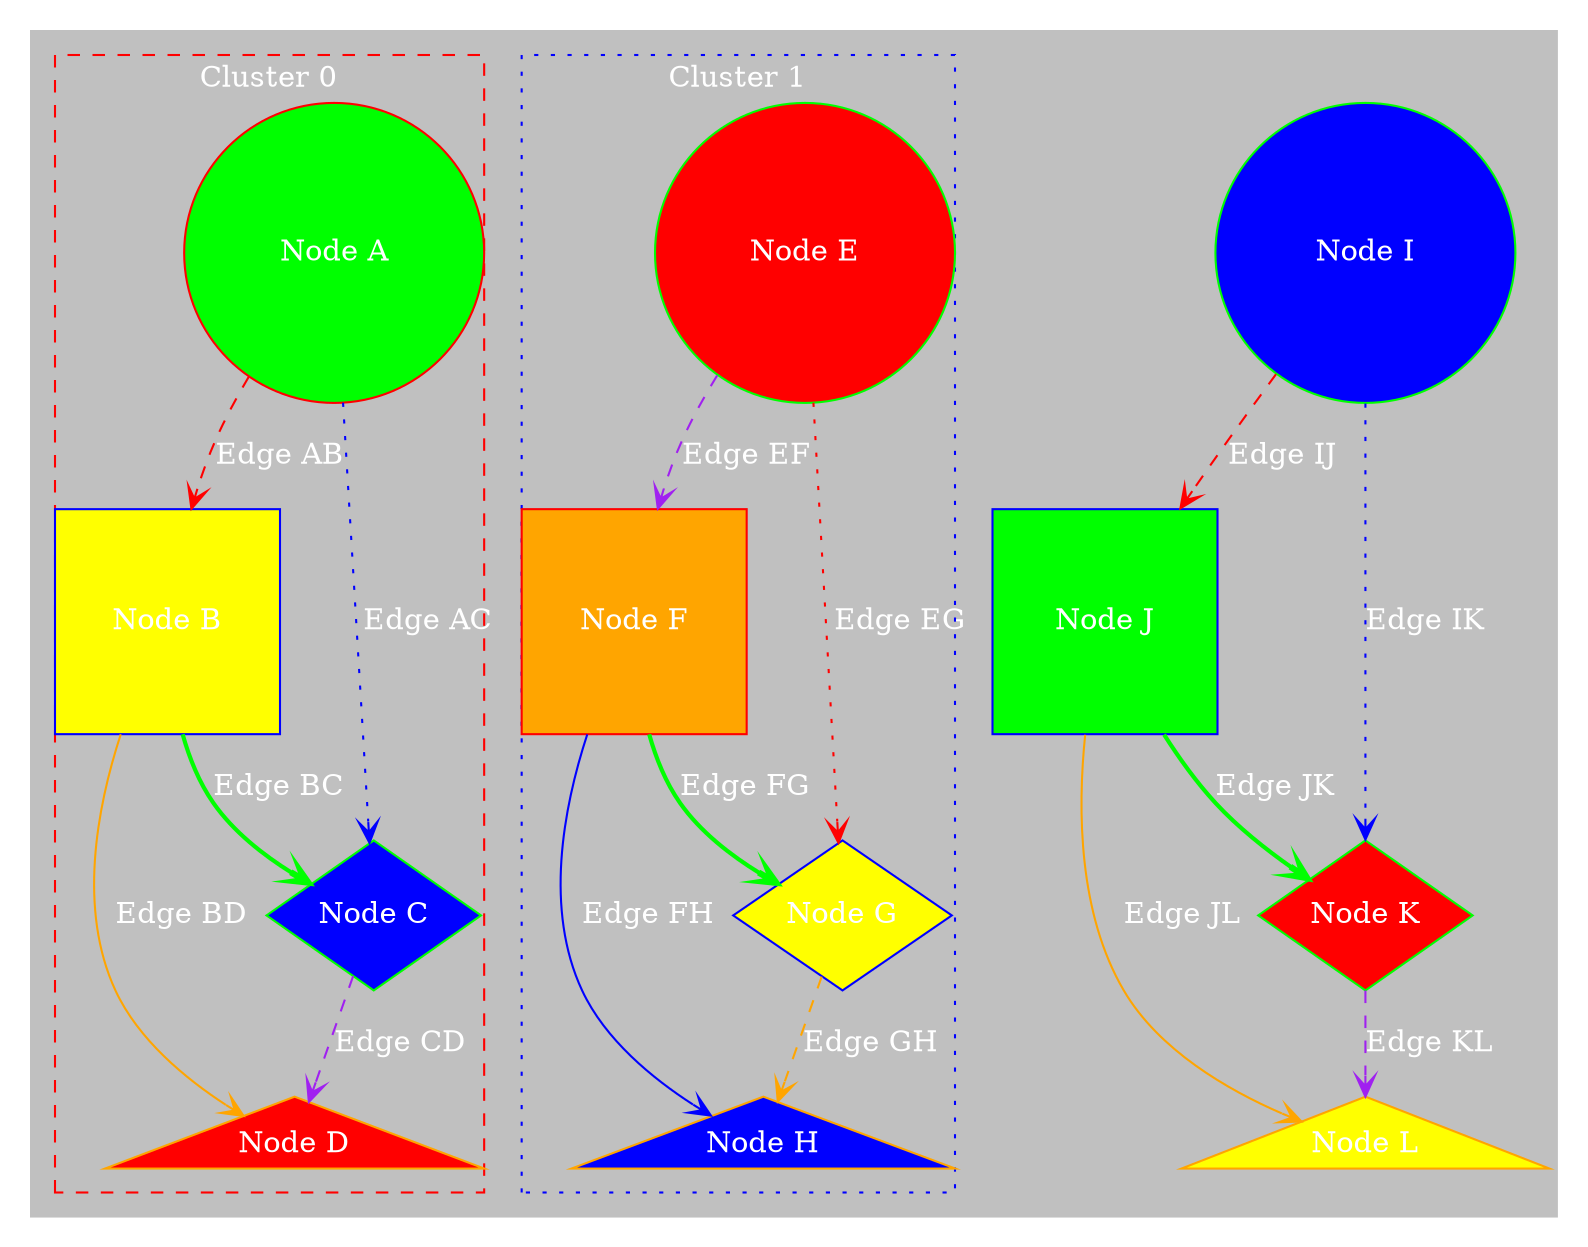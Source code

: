digraph G {
  graph [bgcolor=gray, margin=0.2];
  node [shape=oval, style=filled, fillcolor=white];
  edge [color=black, arrowhead=vee];

  subgraph cluster_0 {
    label="Cluster 0";
    style=dashed;
    color=red;
    fontcolor=white;
    A [label="Node A", color=red, fontcolor=white, shape=circle, style=filled, fillcolor=green, width=2, height=2];
    B [label="Node B", color=blue, fontcolor=white, shape=box, style=filled, fillcolor=yellow, width=1.5, height=1.5];
    C [label="Node C", color=green, fontcolor=white, shape=diamond, style=filled, fillcolor=blue, width=1, height=1];
    D [label="Node D", color=orange, fontcolor=white, shape=triangle, style=filled, fillcolor=red, width=0.5, height=0.5];
    A -> B [label="Edge AB", color=red, fontcolor=white, style=dashed, weight=1.5];
    A -> C [label="Edge AC", color=blue, fontcolor=white, style=dotted, weight=2.5];
    B -> C [label="Edge BC", color=green, fontcolor=white, style=bold, weight=0.5];
    B -> D [label="Edge BD", color=orange, fontcolor=white, style=solid, weight=3.5];
    C -> D [label="Edge CD", color=purple, fontcolor=white, style=dashed, weight=4.5];
  }

  subgraph cluster_1 {
    label="Cluster 1";
    style=dotted;
    color=blue;
    fontcolor=white;
    E [label="Node E", color=green, fontcolor=white, shape=circle, style=filled, fillcolor=red, width=2, height=2];
    F [label="Node F", color=red, fontcolor=white, shape=box, style=filled, fillcolor=orange, width=1.5, height=1.5];
    G [label="Node G", color=blue, fontcolor=white, shape=diamond, style=filled, fillcolor=yellow, width=1, height=1];
    H [label="Node H", color=orange, fontcolor=white, shape=triangle, style=filled, fillcolor=blue, width=0.5, height=0.5];
    E -> F [label="Edge EF", color=purple, fontcolor=white, style=dashed, weight=1.5];
    E -> G [label="Edge EG", color=red, fontcolor=white, style=dotted, weight=2.5];
    F -> G [label="Edge FG", color=green, fontcolor=white, style=bold, weight=0.5];
    F -> H [label="Edge FH", color=blue, fontcolor=white, style=solid, weight=3.5];
    G -> H [label="Edge GH", color=orange, fontcolor=white, style=dashed, weight=4.5];
  }

  I [label="Node I", color=green, fontcolor=white, shape=circle, style=filled, fillcolor=blue, width=2, height=2];
  J [label="Node J", color=blue, fontcolor=white, shape=box, style=filled, fillcolor=green, width=1.5, height=1.5];
  K [label="Node K", color=green, fontcolor=white, shape=diamond, style=filled, fillcolor=red, width=1, height=1];
  L [label="Node L", color=orange, fontcolor=white, shape=triangle, style=filled, fillcolor=yellow, width=0.5, height=0.5];
  I -> J [label="Edge IJ", color=red, fontcolor=white, style=dashed, weight=1.5];
  I -> K [label="Edge IK", color=blue, fontcolor=white, style=dotted, weight=2.5];
  J -> K [label="Edge JK", color=green, fontcolor=white, style=bold, weight=0.5];
  J -> L [label="Edge JL", color=orange, fontcolor=white, style=solid, weight=3.5];
  K -> L [label="Edge KL", color=purple, fontcolor=white, style=dashed, weight=4.5];
 }